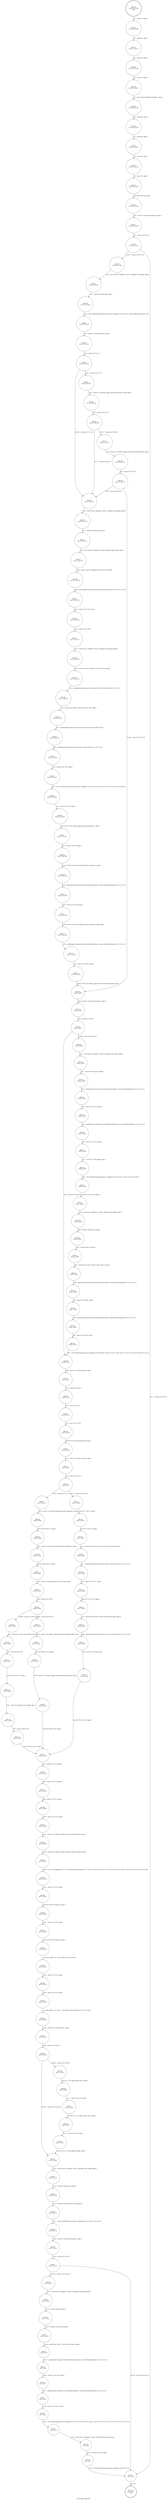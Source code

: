 digraph xwin_toggle_fullscreen {
label="xwin_toggle_fullscreen"
85153 [label="N85153\n(rp:0, ep:0)\nexit", shape="doublecircle"]
85154 [label="N85154\n(rp:149, ep:149)\nentry", shape="doublecircle"]
85154 -> 85156 [label="%1 = alloca i32, align 4"]
85156 [label="N85156\n(rp:148, ep:148)", shape="circle"]
85156 -> 85157 [label="%2 = alloca i32, align 4"]
85157 [label="N85157\n(rp:147, ep:147)", shape="circle"]
85157 -> 85158 [label="%3 = alloca i32, align 4"]
85158 [label="N85158\n(rp:146, ep:146)", shape="circle"]
85158 -> 85159 [label="%4 = alloca i32, align 4"]
85159 [label="N85159\n(rp:145, ep:145)", shape="circle"]
85159 -> 85160 [label="%5 = alloca %struct.XWindowAttributes, align 8"]
85160 [label="N85160\n(rp:144, ep:144)", shape="circle"]
85160 -> 85161 [label="%6 = alloca i64, align 8"]
85161 [label="N85161\n(rp:143, ep:143)", shape="circle"]
85161 -> 85162 [label="%7 = alloca i64, align 8"]
85162 [label="N85162\n(rp:142, ep:142)", shape="circle"]
85162 -> 85163 [label="%8 = alloca i32, align 4"]
85163 [label="N85163\n(rp:141, ep:141)", shape="circle"]
85163 -> 85170 [label="%9 = alloca i32, align 4"]
85170 [label="N85170\n(rp:140, ep:140)", shape="circle"]
85170 -> 85174 [label="store i64 0, i64* %6, align 8"]
85174 [label="N85174\n(rp:139, ep:139)", shape="circle"]
85174 -> 85175 [label="%10 = load i32, i32* @g_seamless_rdp, align 4"]
85175 [label="N85175\n(rp:138, ep:138)", shape="circle"]
85175 -> 85176 [label="%11 = icmp ne i32 %10, 0"]
85176 [label="N85176\n(rp:137, ep:137)", shape="circle"]
85176 -> 85323 [label="[!(%11 = icmp ne i32 %10, 0)]"]
85176 -> 85321 [label="[%11 = icmp ne i32 %10, 0]"]
85179 [label="N85179\n(rp:135, ep:135)", shape="circle"]
85179 -> 85180 [label="%15 = load i64, i64* @g_wnd, align 8"]
85180 [label="N85180\n(rp:134, ep:134)", shape="circle"]
85180 -> 85181 [label="%16 = call i32 @XGetWindowAttributes(%struct._XDisplay* %14, i64 %15, %struct.XWindowAttributes* %5)"]
85181 [label="N85181\n(rp:133, ep:133)", shape="circle"]
85181 -> 85182 [label="%17 = load i32, i32* @g_fullscreen, align 4"]
85182 [label="N85182\n(rp:132, ep:132)", shape="circle"]
85182 -> 85183 [label="%18 = icmp ne i32 %17, 0"]
85183 [label="N85183\n(rp:131, ep:131)", shape="circle"]
85183 -> 85324 [label="[%18 = icmp ne i32 %17, 0]"]
85183 -> 85190 [label="[!(%18 = icmp ne i32 %17, 0)]"]
85185 [label="N85185\n(rp:129, ep:129)", shape="circle"]
85185 -> 85186 [label="%21 = icmp eq i32 %20, 0"]
85186 [label="N85186\n(rp:128, ep:128)", shape="circle"]
85186 -> 85327 [label="[!(%21 = icmp eq i32 %20, 0)]"]
85186 -> 85190 [label="[%21 = icmp eq i32 %20, 0]"]
85188 [label="N85188\n(rp:126, ep:126)", shape="circle"]
85188 -> 85189 [label="%24 = icmp eq i32 %23, 0"]
85189 [label="N85189\n(rp:125, ep:125)", shape="circle"]
85189 -> 85190 [label="[%24 = icmp eq i32 %23, 0]"]
85189 -> 85216 [label="[!(%24 = icmp eq i32 %23, 0)]"]
85190 [label="N85190\n(rp:124, ep:124)", shape="circle"]
85190 -> 85191 [label="%26 = load %struct._XDisplay*, %struct._XDisplay** @g_display, align 8"]
85191 [label="N85191\n(rp:123, ep:123)", shape="circle"]
85191 -> 85192 [label="%27 = load i64, i64* @g_wnd, align 8"]
85192 [label="N85192\n(rp:122, ep:122)", shape="circle"]
85192 -> 85193 [label="%28 = load %struct._XDisplay*, %struct._XDisplay** @g_display, align 8"]
85193 [label="N85193\n(rp:121, ep:121)", shape="circle"]
85193 -> 85194 [label="%29 = bitcast %struct._XDisplay* %28 to %struct.anon.98*"]
85194 [label="N85194\n(rp:120, ep:120)", shape="circle"]
85194 -> 85195 [label="%30 = getelementptr inbounds %struct.anon.98, %struct.anon.98* %29, i32 0, i32 33"]
85195 [label="N85195\n(rp:119, ep:119)", shape="circle"]
85195 -> 85196 [label="%31 = load i32, i32* %30, align 8"]
85196 [label="N85196\n(rp:118, ep:118)", shape="circle"]
85196 -> 85197 [label="%32 = sext i32 %31 to i64"]
85197 [label="N85197\n(rp:117, ep:117)", shape="circle"]
85197 -> 85198 [label="%33 = load %struct._XDisplay*, %struct._XDisplay** @g_display, align 8"]
85198 [label="N85198\n(rp:116, ep:116)", shape="circle"]
85198 -> 85199 [label="%34 = bitcast %struct._XDisplay* %33 to %struct.anon.98*"]
85199 [label="N85199\n(rp:115, ep:115)", shape="circle"]
85199 -> 85200 [label="%35 = getelementptr inbounds %struct.anon.98, %struct.anon.98* %34, i32 0, i32 35"]
85200 [label="N85200\n(rp:114, ep:114)", shape="circle"]
85200 -> 85201 [label="%36 = load %struct.Screen*, %struct.Screen** %35, align 8"]
85201 [label="N85201\n(rp:113, ep:113)", shape="circle"]
85201 -> 85202 [label="%37 = getelementptr inbounds %struct.Screen, %struct.Screen* %36, i64 %32"]
85202 [label="N85202\n(rp:112, ep:112)", shape="circle"]
85202 -> 85203 [label="%38 = getelementptr inbounds %struct.Screen, %struct.Screen* %37, i32 0, i32 2"]
85203 [label="N85203\n(rp:111, ep:111)", shape="circle"]
85203 -> 85204 [label="%39 = load i64, i64* %38, align 8"]
85204 [label="N85204\n(rp:110, ep:110)", shape="circle"]
85204 -> 85205 [label="%40 = call i32 @XTranslateCoordinates(%struct._XDisplay* %26, i64 %27, i64 %39, i32 0, i32 0, i32* %8, i32* %9, i64* %7)"]
85205 [label="N85205\n(rp:109, ep:109)", shape="circle"]
85205 -> 85206 [label="%41 = load i32, i32* %8, align 4"]
85206 [label="N85206\n(rp:108, ep:108)", shape="circle"]
85206 -> 85207 [label="store i32 %41, i32* @xwin_toggle_fullscreen.windowed_x, align 4"]
85207 [label="N85207\n(rp:107, ep:107)", shape="circle"]
85207 -> 85208 [label="%42 = load i32, i32* %9, align 4"]
85208 [label="N85208\n(rp:106, ep:106)", shape="circle"]
85208 -> 85209 [label="store i32 %42, i32* @xwin_toggle_fullscreen.windowed_y, align 4"]
85209 [label="N85209\n(rp:105, ep:105)", shape="circle"]
85209 -> 85210 [label="%43 = getelementptr inbounds %struct.XWindowAttributes, %struct.XWindowAttributes* %5, i32 0, i32 2"]
85210 [label="N85210\n(rp:104, ep:104)", shape="circle"]
85210 -> 85211 [label="%44 = load i32, i32* %43, align 8"]
85211 [label="N85211\n(rp:103, ep:103)", shape="circle"]
85211 -> 85212 [label="store i32 %44, i32* @xwin_toggle_fullscreen.windowed_width, align 4"]
85212 [label="N85212\n(rp:102, ep:102)", shape="circle"]
85212 -> 85213 [label="%45 = getelementptr inbounds %struct.XWindowAttributes, %struct.XWindowAttributes* %5, i32 0, i32 3"]
85213 [label="N85213\n(rp:101, ep:101)", shape="circle"]
85213 -> 85214 [label="%46 = load i32, i32* %45, align 4"]
85214 [label="N85214\n(rp:100, ep:100)", shape="circle"]
85214 -> 85216 [label="store i32 %46, i32* @xwin_toggle_fullscreen.windowed_height, align 4"]
85216 [label="N85216\n(rp:99, ep:99)", shape="circle"]
85216 -> 85217 [label="%48 = load i32, i32* @g_ownbackstore, align 4"]
85217 [label="N85217\n(rp:98, ep:98)", shape="circle"]
85217 -> 85218 [label="%49 = icmp ne i32 %48, 0"]
85218 [label="N85218\n(rp:97, ep:97)", shape="circle"]
85218 -> 85331 [label="[!(%49 = icmp ne i32 %48, 0)]"]
85218 -> 85238 [label="[%49 = icmp ne i32 %48, 0]"]
85220 [label="N85220\n(rp:95, ep:95)", shape="circle"]
85220 -> 85221 [label="%52 = load i64, i64* @g_wnd, align 8"]
85221 [label="N85221\n(rp:94, ep:94)", shape="circle"]
85221 -> 85222 [label="%53 = getelementptr inbounds %struct.XWindowAttributes, %struct.XWindowAttributes* %5, i32 0, i32 2"]
85222 [label="N85222\n(rp:93, ep:93)", shape="circle"]
85222 -> 85223 [label="%54 = load i32, i32* %53, align 8"]
85223 [label="N85223\n(rp:92, ep:92)", shape="circle"]
85223 -> 85224 [label="%55 = getelementptr inbounds %struct.XWindowAttributes, %struct.XWindowAttributes* %5, i32 0, i32 3"]
85224 [label="N85224\n(rp:91, ep:91)", shape="circle"]
85224 -> 85225 [label="%56 = load i32, i32* %55, align 4"]
85225 [label="N85225\n(rp:90, ep:90)", shape="circle"]
85225 -> 85226 [label="%57 = load i32, i32* @g_depth, align 4"]
85226 [label="N85226\n(rp:89, ep:89)", shape="circle"]
85226 -> 85227 [label="%58 = call i64 @XCreatePixmap(%struct._XDisplay* %51, i64 %52, i32 %54, i32 %56, i32 %57)"]
85227 [label="N85227\n(rp:88, ep:88)", shape="circle"]
85227 -> 85228 [label="store i64 %58, i64* %6, align 8"]
85228 [label="N85228\n(rp:87, ep:87)", shape="circle"]
85228 -> 85229 [label="%59 = load %struct._XDisplay*, %struct._XDisplay** @g_display, align 8"]
85229 [label="N85229\n(rp:86, ep:86)", shape="circle"]
85229 -> 85230 [label="%60 = load i64, i64* @g_wnd, align 8"]
85230 [label="N85230\n(rp:85, ep:85)", shape="circle"]
85230 -> 85231 [label="%61 = load i64, i64* %6, align 8"]
85231 [label="N85231\n(rp:84, ep:84)", shape="circle"]
85231 -> 85232 [label="%62 = load %struct._XGC*, %struct._XGC** @g_gc, align 8"]
85232 [label="N85232\n(rp:83, ep:83)", shape="circle"]
85232 -> 85233 [label="%63 = getelementptr inbounds %struct.XWindowAttributes, %struct.XWindowAttributes* %5, i32 0, i32 2"]
85233 [label="N85233\n(rp:82, ep:82)", shape="circle"]
85233 -> 85234 [label="%64 = load i32, i32* %63, align 8"]
85234 [label="N85234\n(rp:81, ep:81)", shape="circle"]
85234 -> 85235 [label="%65 = getelementptr inbounds %struct.XWindowAttributes, %struct.XWindowAttributes* %5, i32 0, i32 3"]
85235 [label="N85235\n(rp:80, ep:80)", shape="circle"]
85235 -> 85236 [label="%66 = load i32, i32* %65, align 4"]
85236 [label="N85236\n(rp:79, ep:79)", shape="circle"]
85236 -> 85238 [label="%67 = call i32 @XCopyArea(%struct._XDisplay* %59, i64 %60, i64 %61, %struct._XGC* %62, i32 0, i32 0, i32 %64, i32 %66, i32 0, i32 0)"]
85238 [label="N85238\n(rp:78, ep:78)", shape="circle"]
85238 -> 85239 [label="%69 = load i32, i32* @g_fullscreen, align 4"]
85239 [label="N85239\n(rp:77, ep:77)", shape="circle"]
85239 -> 85240 [label="%70 = icmp ne i32 %69, 0"]
85240 [label="N85240\n(rp:76, ep:76)", shape="circle"]
85240 -> 85241 [label="%71 = xor i1 %70, true"]
85241 [label="N85241\n(rp:75, ep:75)", shape="circle"]
85241 -> 85242 [label="%72 = zext i1 %71 to i32"]
85242 [label="N85242\n(rp:74, ep:74)", shape="circle"]
85242 -> 85243 [label="store i32 %72, i32* @g_fullscreen, align 4"]
85243 [label="N85243\n(rp:73, ep:73)", shape="circle"]
85243 -> 85244 [label="%73 = load i32, i32* @g_fullscreen, align 4"]
85244 [label="N85244\n(rp:72, ep:72)", shape="circle"]
85244 -> 85245 [label="%74 = icmp ne i32 %73, 0"]
85245 [label="N85245\n(rp:71, ep:71)", shape="circle"]
85245 -> 85332 [label="[%74 = icmp ne i32 %73, 0]"]
85245 -> 85333 [label="[!(%74 = icmp ne i32 %73, 0)]"]
85247 [label="N85247\n(rp:52, ep:52)", shape="circle"]
85247 -> 85248 [label="store i32 0, i32* %2, align 4"]
85248 [label="N85248\n(rp:51, ep:51)", shape="circle"]
85248 -> 85249 [label="%76 = load %struct.Screen*, %struct.Screen** @g_screen, align 8"]
85249 [label="N85249\n(rp:50, ep:50)", shape="circle"]
85249 -> 85250 [label="%77 = getelementptr inbounds %struct.Screen, %struct.Screen* %76, i32 0, i32 3"]
85250 [label="N85250\n(rp:49, ep:49)", shape="circle"]
85250 -> 85251 [label="%78 = load i32, i32* %77, align 8"]
85251 [label="N85251\n(rp:48, ep:48)", shape="circle"]
85251 -> 85252 [label="store i32 %78, i32* %3, align 4"]
85252 [label="N85252\n(rp:47, ep:47)", shape="circle"]
85252 -> 85253 [label="%79 = load %struct.Screen*, %struct.Screen** @g_screen, align 8"]
85253 [label="N85253\n(rp:46, ep:46)", shape="circle"]
85253 -> 85254 [label="%80 = getelementptr inbounds %struct.Screen, %struct.Screen* %79, i32 0, i32 4"]
85254 [label="N85254\n(rp:45, ep:45)", shape="circle"]
85254 -> 85255 [label="%81 = load i32, i32* %80, align 4"]
85255 [label="N85255\n(rp:44, ep:44)", shape="circle"]
85255 -> 85277 [label="store i32 %81, i32* %4, align 4"]
85258 [label="N85258\n(rp:69, ep:69)", shape="circle"]
85258 -> 85259 [label="store i32 %83, i32* %1, align 4"]
85259 [label="N85259\n(rp:68, ep:68)", shape="circle"]
85259 -> 85260 [label="%84 = load i32, i32* @xwin_toggle_fullscreen.windowed_y, align 4"]
85260 [label="N85260\n(rp:67, ep:67)", shape="circle"]
85260 -> 85261 [label="store i32 %84, i32* %2, align 4"]
85261 [label="N85261\n(rp:66, ep:66)", shape="circle"]
85261 -> 85262 [label="%85 = load i32, i32* @g_dynamic_session_resize, align 4"]
85262 [label="N85262\n(rp:65, ep:65)", shape="circle"]
85262 -> 85263 [label="%86 = icmp ne i32 %85, 0"]
85263 [label="N85263\n(rp:64, ep:64)", shape="circle"]
85263 -> 85334 [label="[%86 = icmp ne i32 %85, 0]"]
85263 -> 85335 [label="[!(%86 = icmp ne i32 %85, 0)]"]
85265 [label="N85265\n(rp:56, ep:56)", shape="circle"]
85265 -> 85266 [label="store i32 %88, i32* %3, align 4"]
85266 [label="N85266\n(rp:55, ep:55)", shape="circle"]
85266 -> 85267 [label="%89 = load i32, i32* @xwin_toggle_fullscreen.windowed_height, align 4"]
85267 [label="N85267\n(rp:54, ep:54)", shape="circle"]
85267 -> 85277 [label="store i32 %89, i32* %4, align 4"]
85270 [label="N85270\n(rp:62, ep:62)", shape="circle"]
85270 -> 85271 [label="%92 = zext i16 %91 to i32"]
85271 [label="N85271\n(rp:61, ep:61)", shape="circle"]
85271 -> 85272 [label="store i32 %92, i32* %3, align 4"]
85272 [label="N85272\n(rp:60, ep:60)", shape="circle"]
85272 -> 85273 [label="%93 = load i16, i16* @g_session_height, align 2"]
85273 [label="N85273\n(rp:59, ep:59)", shape="circle"]
85273 -> 85274 [label="%94 = zext i16 %93 to i32"]
85274 [label="N85274\n(rp:58, ep:58)", shape="circle"]
85274 -> 85277 [label="store i32 %94, i32* %4, align 4"]
85277 [label="N85277\n(rp:43, ep:43)", shape="circle"]
85277 -> 85278 [label="%97 = load i32, i32* %3, align 4"]
85278 [label="N85278\n(rp:42, ep:42)", shape="circle"]
85278 -> 85279 [label="%98 = load i32, i32* %4, align 4"]
85279 [label="N85279\n(rp:41, ep:41)", shape="circle"]
85279 -> 85280 [label="%99 = load i32, i32* %1, align 4"]
85280 [label="N85280\n(rp:40, ep:40)", shape="circle"]
85280 -> 85281 [label="%100 = load i32, i32* %2, align 4"]
85281 [label="N85281\n(rp:39, ep:39)", shape="circle"]
85281 -> 85282 [label="%101 = load i32, i32* @xwin_toggle_fullscreen.windowed_width, align 4"]
85282 [label="N85282\n(rp:38, ep:38)", shape="circle"]
85282 -> 85283 [label="%102 = load i32, i32* @xwin_toggle_fullscreen.windowed_height, align 4"]
85283 [label="N85283\n(rp:37, ep:37)", shape="circle"]
85283 -> 85284 [label="logger --@-- call void @logger(i32 0, i32 0, i8* getelementptr inbounds ([70 x i8], [70 x i8]* @.str.16.731, i32 0, i32 0), i32 %97, i32 %98, i32 %99, i32 %100, i32 %101, i32 %102)", style="dashed", color="blue"]
85284 [label="N85284\n(rp:36, ep:36)", shape="circle"]
85284 -> 85285 [label="%103 = load i32, i32* %1, align 4"]
85285 [label="N85285\n(rp:35, ep:35)", shape="circle"]
85285 -> 85286 [label="store i32 %103, i32* @g_xpos, align 4"]
85286 [label="N85286\n(rp:34, ep:34)", shape="circle"]
85286 -> 85287 [label="%104 = load i32, i32* %2, align 4"]
85287 [label="N85287\n(rp:33, ep:33)", shape="circle"]
85287 -> 85288 [label="store i32 %104, i32* @g_ypos, align 4"]
85288 [label="N85288\n(rp:32, ep:32)", shape="circle"]
85288 -> 85289 [label="ui_destroy_window --@-- call void @ui_destroy_window()", style="dashed", color="blue"]
85289 [label="N85289\n(rp:31, ep:31)", shape="circle"]
85289 -> 85290 [label="%105 = load i32, i32* %3, align 4"]
85290 [label="N85290\n(rp:30, ep:30)", shape="circle"]
85290 -> 85291 [label="%106 = load i32, i32* %4, align 4"]
85291 [label="N85291\n(rp:29, ep:29)", shape="circle"]
85291 -> 85292 [label="ui_create_window --@-- %107 = call i32 @ui_create_window(i32 %105, i32 %106)", style="dashed", color="blue"]
85292 [label="N85292\n(rp:28, ep:28)", shape="circle"]
85292 -> 85293 [label="%108 = load i32, i32* @g_fullscreen, align 4"]
85293 [label="N85293\n(rp:27, ep:27)", shape="circle"]
85293 -> 85294 [label="%109 = icmp ne i32 %108, 0"]
85294 [label="N85294\n(rp:26, ep:26)", shape="circle"]
85294 -> 85336 [label="[%109 = icmp ne i32 %108, 0]"]
85294 -> 85301 [label="[!(%109 = icmp ne i32 %108, 0)]"]
85296 [label="N85296\n(rp:24, ep:24)", shape="circle"]
85296 -> 85297 [label="%111 = load i32, i32* %3, align 4"]
85297 [label="N85297\n(rp:23, ep:23)", shape="circle"]
85297 -> 85298 [label="store i32 %111, i32* @g_window_width, align 4"]
85298 [label="N85298\n(rp:22, ep:22)", shape="circle"]
85298 -> 85299 [label="%112 = load i32, i32* %4, align 4"]
85299 [label="N85299\n(rp:21, ep:21)", shape="circle"]
85299 -> 85301 [label="store i32 %112, i32* @g_window_height, align 4"]
85301 [label="N85301\n(rp:20, ep:20)", shape="circle"]
85301 -> 85302 [label="%114 = load %struct._XDisplay*, %struct._XDisplay** @g_display, align 8"]
85302 [label="N85302\n(rp:19, ep:19)", shape="circle"]
85302 -> 85303 [label="%115 = load i64, i64* @g_wnd, align 8"]
85303 [label="N85303\n(rp:18, ep:18)", shape="circle"]
85303 -> 85304 [label="%116 = load i64, i64* @g_current_cursor, align 8"]
85304 [label="N85304\n(rp:17, ep:17)", shape="circle"]
85304 -> 85305 [label="%117 = call i32 @XDefineCursor(%struct._XDisplay* %114, i64 %115, i64 %116)"]
85305 [label="N85305\n(rp:16, ep:16)", shape="circle"]
85305 -> 85306 [label="%118 = load i32, i32* @g_ownbackstore, align 4"]
85306 [label="N85306\n(rp:15, ep:15)", shape="circle"]
85306 -> 85307 [label="%119 = icmp ne i32 %118, 0"]
85307 [label="N85307\n(rp:14, ep:14)", shape="circle"]
85307 -> 85339 [label="[!(%119 = icmp ne i32 %118, 0)]"]
85307 -> 85321 [label="[%119 = icmp ne i32 %118, 0]"]
85309 [label="N85309\n(rp:12, ep:12)", shape="circle"]
85309 -> 85310 [label="%122 = load i64, i64* %6, align 8"]
85310 [label="N85310\n(rp:11, ep:11)", shape="circle"]
85310 -> 85311 [label="%123 = load i64, i64* @g_wnd, align 8"]
85311 [label="N85311\n(rp:10, ep:10)", shape="circle"]
85311 -> 85312 [label="%124 = load %struct._XGC*, %struct._XGC** @g_gc, align 8"]
85312 [label="N85312\n(rp:9, ep:9)", shape="circle"]
85312 -> 85313 [label="%125 = getelementptr inbounds %struct.XWindowAttributes, %struct.XWindowAttributes* %5, i32 0, i32 2"]
85313 [label="N85313\n(rp:8, ep:8)", shape="circle"]
85313 -> 85314 [label="%126 = load i32, i32* %125, align 8"]
85314 [label="N85314\n(rp:7, ep:7)", shape="circle"]
85314 -> 85315 [label="%127 = getelementptr inbounds %struct.XWindowAttributes, %struct.XWindowAttributes* %5, i32 0, i32 3"]
85315 [label="N85315\n(rp:6, ep:6)", shape="circle"]
85315 -> 85316 [label="%128 = load i32, i32* %127, align 4"]
85316 [label="N85316\n(rp:5, ep:5)", shape="circle"]
85316 -> 85317 [label="%129 = call i32 @XCopyArea(%struct._XDisplay* %121, i64 %122, i64 %123, %struct._XGC* %124, i32 0, i32 0, i32 %126, i32 %128, i32 0, i32 0)"]
85317 [label="N85317\n(rp:4, ep:4)", shape="circle"]
85317 -> 85318 [label="%130 = load %struct._XDisplay*, %struct._XDisplay** @g_display, align 8"]
85318 [label="N85318\n(rp:3, ep:3)", shape="circle"]
85318 -> 85319 [label="%131 = load i64, i64* %6, align 8"]
85319 [label="N85319\n(rp:2, ep:2)", shape="circle"]
85319 -> 85321 [label="%132 = call i32 @XFreePixmap(%struct._XDisplay* %130, i64 %131)"]
85321 [label="N85321\n(rp:1, ep:1)", shape="circle"]
85321 -> 85153 [label="ret void"]
85323 [label="N85323\n(rp:136, ep:136)", shape="circle"]
85323 -> 85179 [label="%14 = load %struct._XDisplay*, %struct._XDisplay** @g_display, align 8"]
85324 [label="N85324\n(rp:130, ep:130)", shape="circle"]
85324 -> 85185 [label="%20 = load i32, i32* @xwin_toggle_fullscreen.windowed_width, align 4"]
85327 [label="N85327\n(rp:127, ep:127)", shape="circle"]
85327 -> 85188 [label="%23 = load i32, i32* @xwin_toggle_fullscreen.windowed_height, align 4"]
85331 [label="N85331\n(rp:96, ep:96)", shape="circle"]
85331 -> 85220 [label="%51 = load %struct._XDisplay*, %struct._XDisplay** @g_display, align 8"]
85332 [label="N85332\n(rp:53, ep:53)", shape="circle"]
85332 -> 85247 [label="store i32 0, i32* %1, align 4"]
85333 [label="N85333\n(rp:70, ep:70)", shape="circle"]
85333 -> 85258 [label="%83 = load i32, i32* @xwin_toggle_fullscreen.windowed_x, align 4"]
85334 [label="N85334\n(rp:57, ep:57)", shape="circle"]
85334 -> 85265 [label="%88 = load i32, i32* @xwin_toggle_fullscreen.windowed_width, align 4"]
85335 [label="N85335\n(rp:63, ep:63)", shape="circle"]
85335 -> 85270 [label="%91 = load i16, i16* @g_session_width, align 2"]
85336 [label="N85336\n(rp:25, ep:25)", shape="circle"]
85336 -> 85296 [label="store i32 1, i32* @g_pending_resize, align 4"]
85339 [label="N85339\n(rp:13, ep:13)", shape="circle"]
85339 -> 85309 [label="%121 = load %struct._XDisplay*, %struct._XDisplay** @g_display, align 8"]
}
